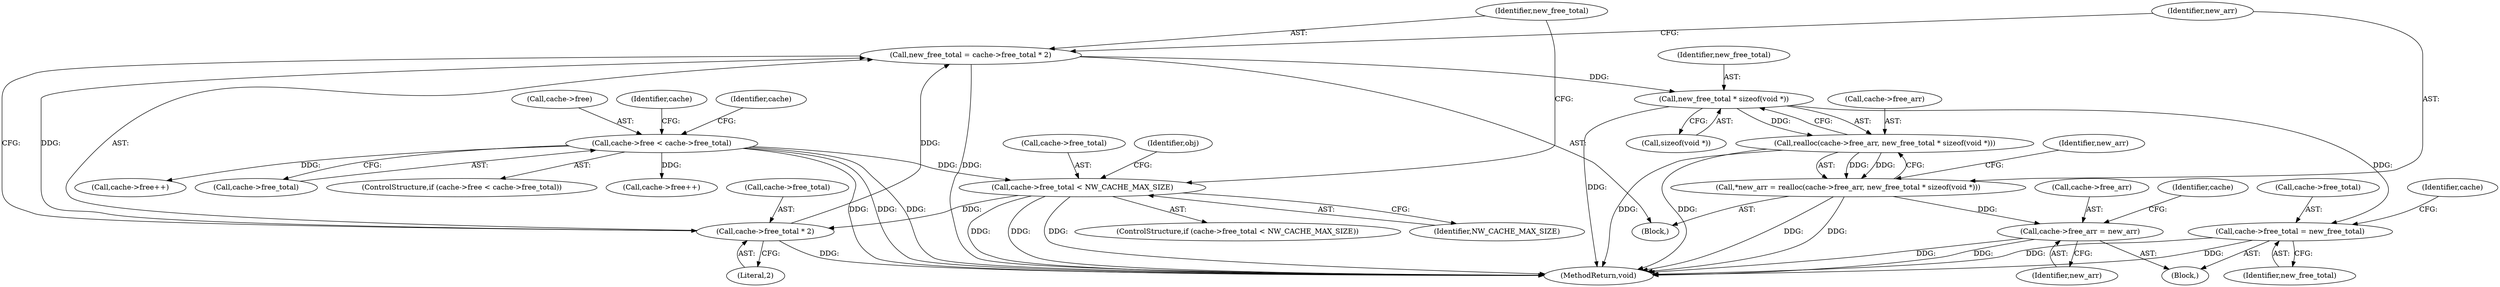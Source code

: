 digraph "0_viabtc_exchange_server_4a7c27bfe98f409623d4d857894d017ff0672cc9#diff-515c81af848352583bff286d6224875f_0@API" {
"1000146" [label="(Call,new_free_total * sizeof(void *))"];
"1000132" [label="(Call,new_free_total = cache->free_total * 2)"];
"1000134" [label="(Call,cache->free_total * 2)"];
"1000125" [label="(Call,cache->free_total < NW_CACHE_MAX_SIZE)"];
"1000105" [label="(Call,cache->free < cache->free_total)"];
"1000142" [label="(Call,realloc(cache->free_arr, new_free_total * sizeof(void *)))"];
"1000140" [label="(Call,*new_arr = realloc(cache->free_arr, new_free_total * sizeof(void *)))"];
"1000158" [label="(Call,cache->free_arr = new_arr)"];
"1000153" [label="(Call,cache->free_total = new_free_total)"];
"1000116" [label="(Identifier,cache)"];
"1000130" [label="(Block,)"];
"1000142" [label="(Call,realloc(cache->free_arr, new_free_total * sizeof(void *)))"];
"1000109" [label="(Call,cache->free_total)"];
"1000125" [label="(Call,cache->free_total < NW_CACHE_MAX_SIZE)"];
"1000138" [label="(Literal,2)"];
"1000106" [label="(Call,cache->free)"];
"1000151" [label="(Identifier,new_arr)"];
"1000157" [label="(Identifier,new_free_total)"];
"1000180" [label="(Identifier,obj)"];
"1000166" [label="(Identifier,cache)"];
"1000127" [label="(Identifier,cache)"];
"1000124" [label="(ControlStructure,if (cache->free_total < NW_CACHE_MAX_SIZE))"];
"1000133" [label="(Identifier,new_free_total)"];
"1000118" [label="(Call,cache->free++)"];
"1000141" [label="(Identifier,new_arr)"];
"1000135" [label="(Call,cache->free_total)"];
"1000129" [label="(Identifier,NW_CACHE_MAX_SIZE)"];
"1000147" [label="(Identifier,new_free_total)"];
"1000168" [label="(Call,cache->free++)"];
"1000152" [label="(Block,)"];
"1000159" [label="(Call,cache->free_arr)"];
"1000158" [label="(Call,cache->free_arr = new_arr)"];
"1000181" [label="(MethodReturn,void)"];
"1000134" [label="(Call,cache->free_total * 2)"];
"1000148" [label="(Call,sizeof(void *))"];
"1000154" [label="(Call,cache->free_total)"];
"1000143" [label="(Call,cache->free_arr)"];
"1000162" [label="(Identifier,new_arr)"];
"1000160" [label="(Identifier,cache)"];
"1000146" [label="(Call,new_free_total * sizeof(void *))"];
"1000126" [label="(Call,cache->free_total)"];
"1000132" [label="(Call,new_free_total = cache->free_total * 2)"];
"1000104" [label="(ControlStructure,if (cache->free < cache->free_total))"];
"1000153" [label="(Call,cache->free_total = new_free_total)"];
"1000105" [label="(Call,cache->free < cache->free_total)"];
"1000140" [label="(Call,*new_arr = realloc(cache->free_arr, new_free_total * sizeof(void *)))"];
"1000146" -> "1000142"  [label="AST: "];
"1000146" -> "1000148"  [label="CFG: "];
"1000147" -> "1000146"  [label="AST: "];
"1000148" -> "1000146"  [label="AST: "];
"1000142" -> "1000146"  [label="CFG: "];
"1000146" -> "1000181"  [label="DDG: "];
"1000146" -> "1000142"  [label="DDG: "];
"1000132" -> "1000146"  [label="DDG: "];
"1000146" -> "1000153"  [label="DDG: "];
"1000132" -> "1000130"  [label="AST: "];
"1000132" -> "1000134"  [label="CFG: "];
"1000133" -> "1000132"  [label="AST: "];
"1000134" -> "1000132"  [label="AST: "];
"1000141" -> "1000132"  [label="CFG: "];
"1000132" -> "1000181"  [label="DDG: "];
"1000134" -> "1000132"  [label="DDG: "];
"1000134" -> "1000132"  [label="DDG: "];
"1000134" -> "1000138"  [label="CFG: "];
"1000135" -> "1000134"  [label="AST: "];
"1000138" -> "1000134"  [label="AST: "];
"1000134" -> "1000181"  [label="DDG: "];
"1000125" -> "1000134"  [label="DDG: "];
"1000125" -> "1000124"  [label="AST: "];
"1000125" -> "1000129"  [label="CFG: "];
"1000126" -> "1000125"  [label="AST: "];
"1000129" -> "1000125"  [label="AST: "];
"1000133" -> "1000125"  [label="CFG: "];
"1000180" -> "1000125"  [label="CFG: "];
"1000125" -> "1000181"  [label="DDG: "];
"1000125" -> "1000181"  [label="DDG: "];
"1000125" -> "1000181"  [label="DDG: "];
"1000105" -> "1000125"  [label="DDG: "];
"1000105" -> "1000104"  [label="AST: "];
"1000105" -> "1000109"  [label="CFG: "];
"1000106" -> "1000105"  [label="AST: "];
"1000109" -> "1000105"  [label="AST: "];
"1000116" -> "1000105"  [label="CFG: "];
"1000127" -> "1000105"  [label="CFG: "];
"1000105" -> "1000181"  [label="DDG: "];
"1000105" -> "1000181"  [label="DDG: "];
"1000105" -> "1000181"  [label="DDG: "];
"1000105" -> "1000118"  [label="DDG: "];
"1000105" -> "1000168"  [label="DDG: "];
"1000142" -> "1000140"  [label="AST: "];
"1000143" -> "1000142"  [label="AST: "];
"1000140" -> "1000142"  [label="CFG: "];
"1000142" -> "1000181"  [label="DDG: "];
"1000142" -> "1000181"  [label="DDG: "];
"1000142" -> "1000140"  [label="DDG: "];
"1000142" -> "1000140"  [label="DDG: "];
"1000140" -> "1000130"  [label="AST: "];
"1000141" -> "1000140"  [label="AST: "];
"1000151" -> "1000140"  [label="CFG: "];
"1000140" -> "1000181"  [label="DDG: "];
"1000140" -> "1000181"  [label="DDG: "];
"1000140" -> "1000158"  [label="DDG: "];
"1000158" -> "1000152"  [label="AST: "];
"1000158" -> "1000162"  [label="CFG: "];
"1000159" -> "1000158"  [label="AST: "];
"1000162" -> "1000158"  [label="AST: "];
"1000166" -> "1000158"  [label="CFG: "];
"1000158" -> "1000181"  [label="DDG: "];
"1000158" -> "1000181"  [label="DDG: "];
"1000153" -> "1000152"  [label="AST: "];
"1000153" -> "1000157"  [label="CFG: "];
"1000154" -> "1000153"  [label="AST: "];
"1000157" -> "1000153"  [label="AST: "];
"1000160" -> "1000153"  [label="CFG: "];
"1000153" -> "1000181"  [label="DDG: "];
"1000153" -> "1000181"  [label="DDG: "];
}

